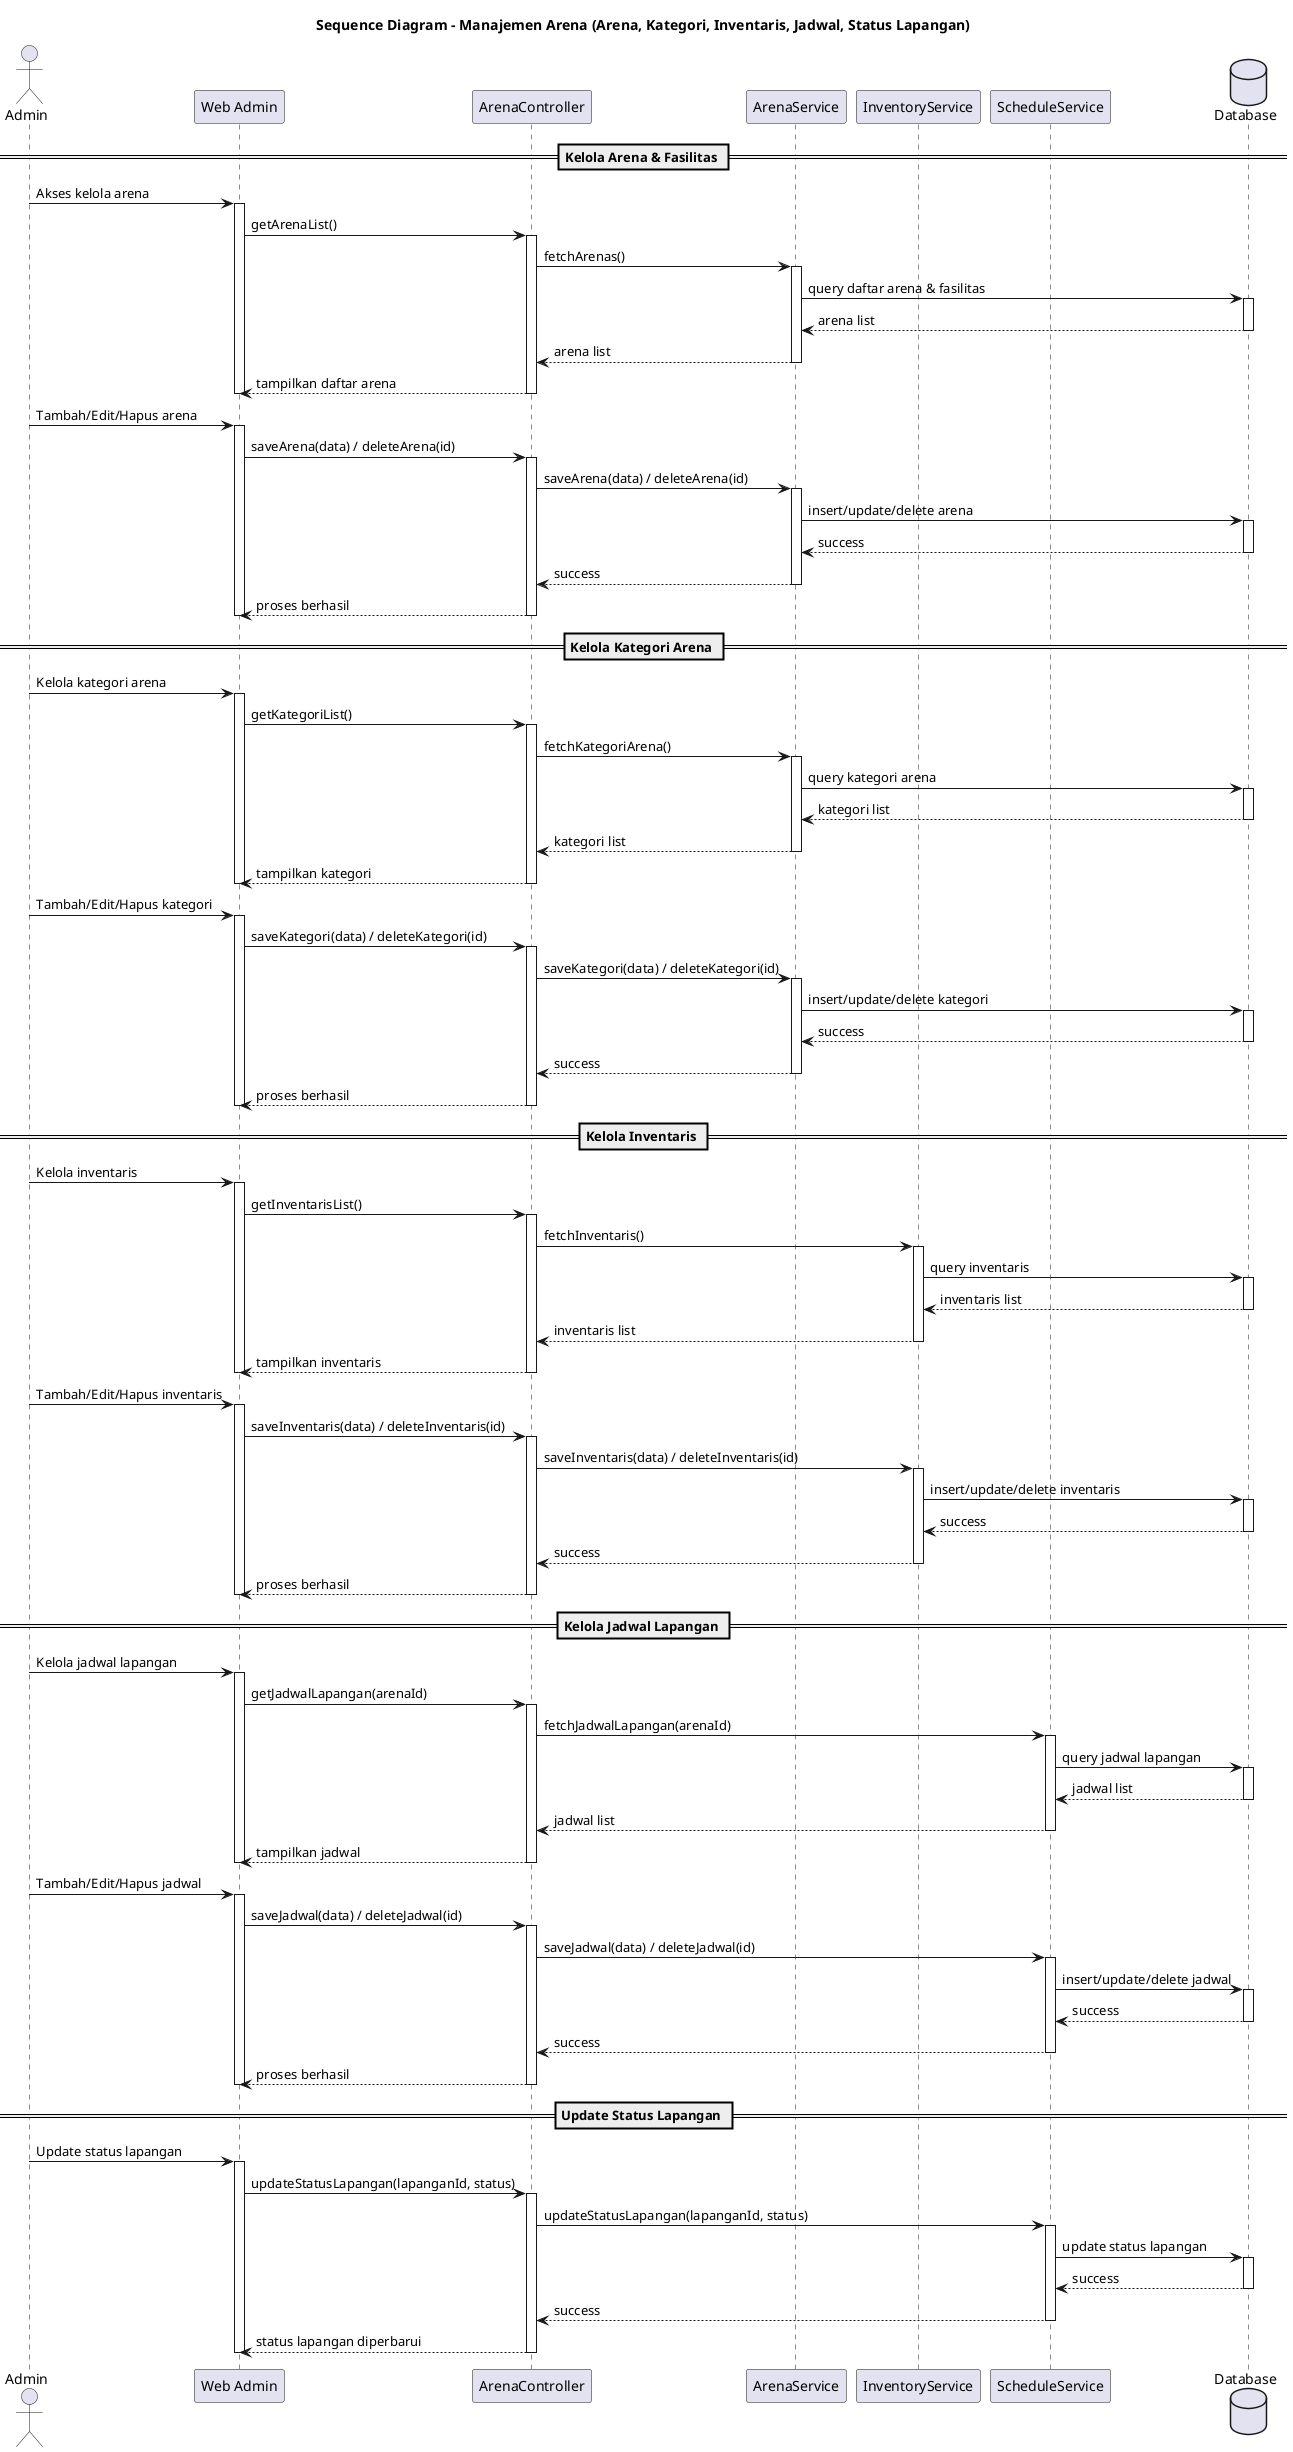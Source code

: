 @startuml
title Sequence Diagram - Manajemen Arena (Arena, Kategori, Inventaris, Jadwal, Status Lapangan)

actor Admin
participant "Web Admin" as App
participant "ArenaController" as Controller
participant "ArenaService" as ArenaSvc
participant "InventoryService" as InvSvc
participant "ScheduleService" as SchedSvc
database "Database" as DB

== Kelola Arena & Fasilitas ==
Admin -> App : Akses kelola arena
activate App
App -> Controller : getArenaList()
activate Controller
Controller -> ArenaSvc : fetchArenas()
activate ArenaSvc
ArenaSvc -> DB : query daftar arena & fasilitas
activate DB
DB --> ArenaSvc : arena list
deactivate DB
ArenaSvc --> Controller : arena list
deactivate ArenaSvc
Controller --> App : tampilkan daftar arena
deactivate Controller
deactivate App

Admin -> App : Tambah/Edit/Hapus arena
activate App
App -> Controller : saveArena(data) / deleteArena(id)
activate Controller
Controller -> ArenaSvc : saveArena(data) / deleteArena(id)
activate ArenaSvc
ArenaSvc -> DB : insert/update/delete arena
activate DB
DB --> ArenaSvc : success
deactivate DB
ArenaSvc --> Controller : success
deactivate ArenaSvc
Controller --> App : proses berhasil
deactivate Controller
deactivate App

== Kelola Kategori Arena ==
Admin -> App : Kelola kategori arena
activate App
App -> Controller : getKategoriList()
activate Controller
Controller -> ArenaSvc : fetchKategoriArena()
activate ArenaSvc
ArenaSvc -> DB : query kategori arena
activate DB
DB --> ArenaSvc : kategori list
deactivate DB
ArenaSvc --> Controller : kategori list
deactivate ArenaSvc
Controller --> App : tampilkan kategori
deactivate Controller
deactivate App

Admin -> App : Tambah/Edit/Hapus kategori
activate App
App -> Controller : saveKategori(data) / deleteKategori(id)
activate Controller
Controller -> ArenaSvc : saveKategori(data) / deleteKategori(id)
activate ArenaSvc
ArenaSvc -> DB : insert/update/delete kategori
activate DB
DB --> ArenaSvc : success
deactivate DB
ArenaSvc --> Controller : success
deactivate ArenaSvc
Controller --> App : proses berhasil
deactivate Controller
deactivate App

== Kelola Inventaris ==
Admin -> App : Kelola inventaris
activate App
App -> Controller : getInventarisList()
activate Controller
Controller -> InvSvc : fetchInventaris()
activate InvSvc
InvSvc -> DB : query inventaris
activate DB
DB --> InvSvc : inventaris list
deactivate DB
InvSvc --> Controller : inventaris list
deactivate InvSvc
Controller --> App : tampilkan inventaris
deactivate Controller
deactivate App

Admin -> App : Tambah/Edit/Hapus inventaris
activate App
App -> Controller : saveInventaris(data) / deleteInventaris(id)
activate Controller
Controller -> InvSvc : saveInventaris(data) / deleteInventaris(id)
activate InvSvc
InvSvc -> DB : insert/update/delete inventaris
activate DB
DB --> InvSvc : success
deactivate DB
InvSvc --> Controller : success
deactivate InvSvc
Controller --> App : proses berhasil
deactivate Controller
deactivate App

== Kelola Jadwal Lapangan ==
Admin -> App : Kelola jadwal lapangan
activate App
App -> Controller : getJadwalLapangan(arenaId)
activate Controller
Controller -> SchedSvc : fetchJadwalLapangan(arenaId)
activate SchedSvc
SchedSvc -> DB : query jadwal lapangan
activate DB
DB --> SchedSvc : jadwal list
deactivate DB
SchedSvc --> Controller : jadwal list
deactivate SchedSvc
Controller --> App : tampilkan jadwal
deactivate Controller
deactivate App

Admin -> App : Tambah/Edit/Hapus jadwal
activate App
App -> Controller : saveJadwal(data) / deleteJadwal(id)
activate Controller
Controller -> SchedSvc : saveJadwal(data) / deleteJadwal(id)
activate SchedSvc
SchedSvc -> DB : insert/update/delete jadwal
activate DB
DB --> SchedSvc : success
deactivate DB
SchedSvc --> Controller : success
deactivate SchedSvc
Controller --> App : proses berhasil
deactivate Controller
deactivate App

== Update Status Lapangan ==
Admin -> App : Update status lapangan
activate App
App -> Controller : updateStatusLapangan(lapanganId, status)
activate Controller
Controller -> SchedSvc : updateStatusLapangan(lapanganId, status)
activate SchedSvc
SchedSvc -> DB : update status lapangan
activate DB
DB --> SchedSvc : success
deactivate DB
SchedSvc --> Controller : success
deactivate SchedSvc
Controller --> App : status lapangan diperbarui
deactivate Controller
deactivate App

' Destruction (opsional, aktifkan jika ingin menampilkan objek di-destroy)
' destroy App
' destroy Controller
' destroy ArenaSvc
' destroy InvSvc
' destroy SchedSvc

@enduml
